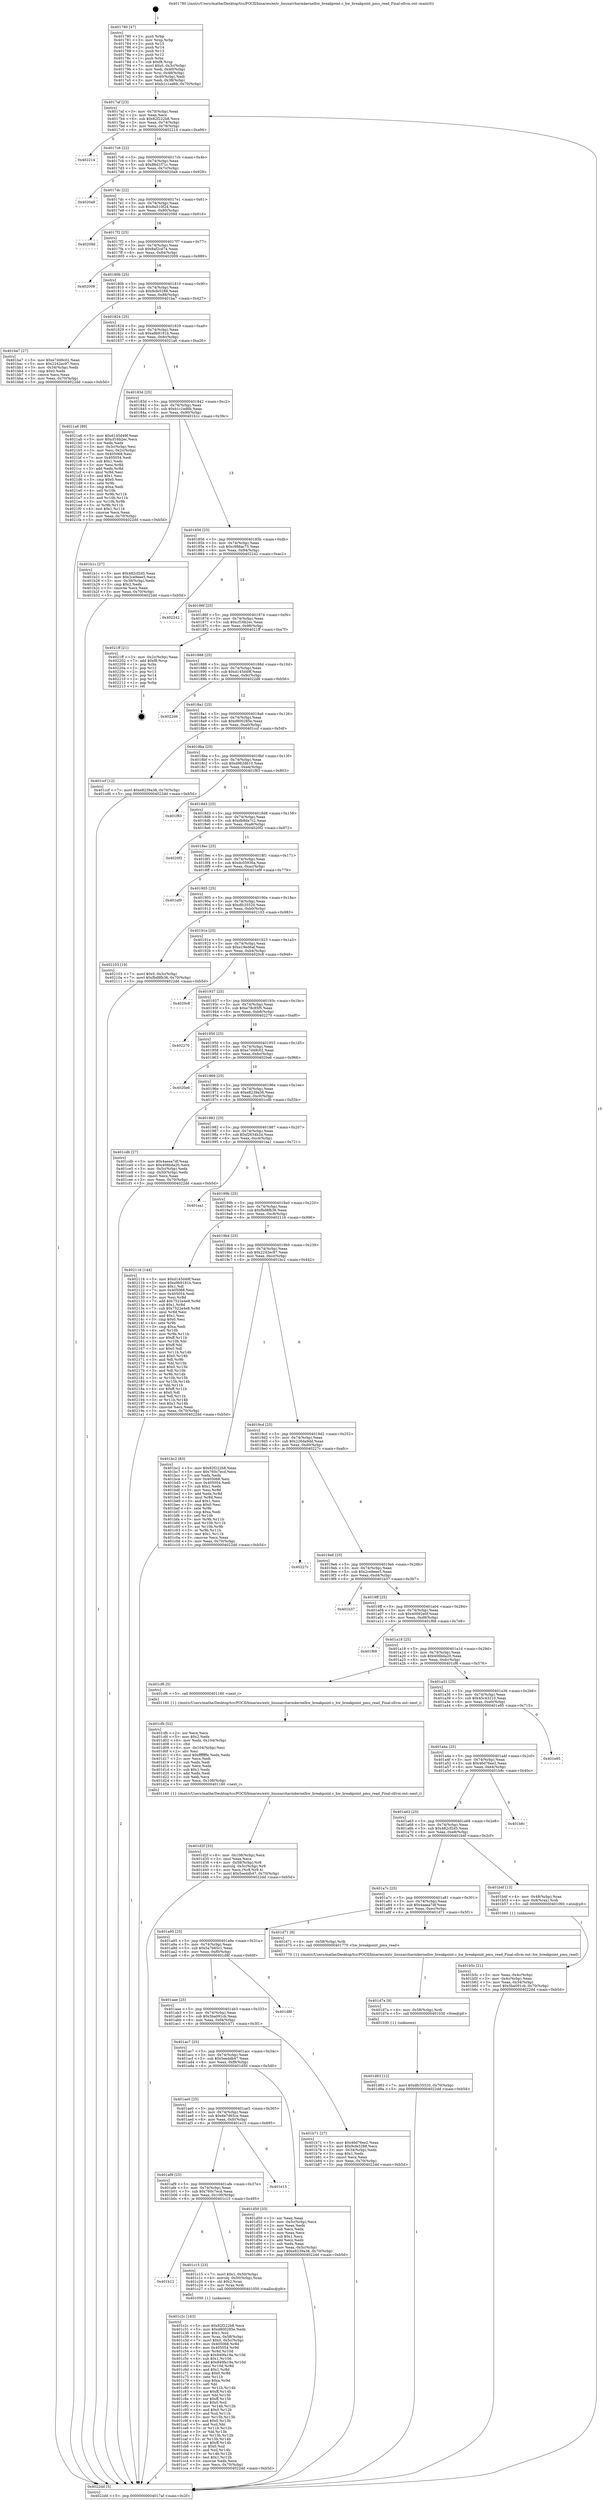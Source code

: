 digraph "0x401780" {
  label = "0x401780 (/mnt/c/Users/mathe/Desktop/tcc/POCII/binaries/extr_linuxarcharmkernelhw_breakpoint.c_hw_breakpoint_pmu_read_Final-ollvm.out::main(0))"
  labelloc = "t"
  node[shape=record]

  Entry [label="",width=0.3,height=0.3,shape=circle,fillcolor=black,style=filled]
  "0x4017af" [label="{
     0x4017af [23]\l
     | [instrs]\l
     &nbsp;&nbsp;0x4017af \<+3\>: mov -0x70(%rbp),%eax\l
     &nbsp;&nbsp;0x4017b2 \<+2\>: mov %eax,%ecx\l
     &nbsp;&nbsp;0x4017b4 \<+6\>: sub $0x82f222b8,%ecx\l
     &nbsp;&nbsp;0x4017ba \<+3\>: mov %eax,-0x74(%rbp)\l
     &nbsp;&nbsp;0x4017bd \<+3\>: mov %ecx,-0x78(%rbp)\l
     &nbsp;&nbsp;0x4017c0 \<+6\>: je 0000000000402214 \<main+0xa94\>\l
  }"]
  "0x402214" [label="{
     0x402214\l
  }", style=dashed]
  "0x4017c6" [label="{
     0x4017c6 [22]\l
     | [instrs]\l
     &nbsp;&nbsp;0x4017c6 \<+5\>: jmp 00000000004017cb \<main+0x4b\>\l
     &nbsp;&nbsp;0x4017cb \<+3\>: mov -0x74(%rbp),%eax\l
     &nbsp;&nbsp;0x4017ce \<+5\>: sub $0x86d1f71c,%eax\l
     &nbsp;&nbsp;0x4017d3 \<+3\>: mov %eax,-0x7c(%rbp)\l
     &nbsp;&nbsp;0x4017d6 \<+6\>: je 00000000004020a9 \<main+0x929\>\l
  }"]
  Exit [label="",width=0.3,height=0.3,shape=circle,fillcolor=black,style=filled,peripheries=2]
  "0x4020a9" [label="{
     0x4020a9\l
  }", style=dashed]
  "0x4017dc" [label="{
     0x4017dc [22]\l
     | [instrs]\l
     &nbsp;&nbsp;0x4017dc \<+5\>: jmp 00000000004017e1 \<main+0x61\>\l
     &nbsp;&nbsp;0x4017e1 \<+3\>: mov -0x74(%rbp),%eax\l
     &nbsp;&nbsp;0x4017e4 \<+5\>: sub $0x8a510f24,%eax\l
     &nbsp;&nbsp;0x4017e9 \<+3\>: mov %eax,-0x80(%rbp)\l
     &nbsp;&nbsp;0x4017ec \<+6\>: je 000000000040209d \<main+0x91d\>\l
  }"]
  "0x401d83" [label="{
     0x401d83 [12]\l
     | [instrs]\l
     &nbsp;&nbsp;0x401d83 \<+7\>: movl $0xdfc35520,-0x70(%rbp)\l
     &nbsp;&nbsp;0x401d8a \<+5\>: jmp 00000000004022dd \<main+0xb5d\>\l
  }"]
  "0x40209d" [label="{
     0x40209d\l
  }", style=dashed]
  "0x4017f2" [label="{
     0x4017f2 [25]\l
     | [instrs]\l
     &nbsp;&nbsp;0x4017f2 \<+5\>: jmp 00000000004017f7 \<main+0x77\>\l
     &nbsp;&nbsp;0x4017f7 \<+3\>: mov -0x74(%rbp),%eax\l
     &nbsp;&nbsp;0x4017fa \<+5\>: sub $0x8af2cd74,%eax\l
     &nbsp;&nbsp;0x4017ff \<+6\>: mov %eax,-0x84(%rbp)\l
     &nbsp;&nbsp;0x401805 \<+6\>: je 0000000000402009 \<main+0x889\>\l
  }"]
  "0x401d7a" [label="{
     0x401d7a [9]\l
     | [instrs]\l
     &nbsp;&nbsp;0x401d7a \<+4\>: mov -0x58(%rbp),%rdi\l
     &nbsp;&nbsp;0x401d7e \<+5\>: call 0000000000401030 \<free@plt\>\l
     | [calls]\l
     &nbsp;&nbsp;0x401030 \{1\} (unknown)\l
  }"]
  "0x402009" [label="{
     0x402009\l
  }", style=dashed]
  "0x40180b" [label="{
     0x40180b [25]\l
     | [instrs]\l
     &nbsp;&nbsp;0x40180b \<+5\>: jmp 0000000000401810 \<main+0x90\>\l
     &nbsp;&nbsp;0x401810 \<+3\>: mov -0x74(%rbp),%eax\l
     &nbsp;&nbsp;0x401813 \<+5\>: sub $0x9cfe5288,%eax\l
     &nbsp;&nbsp;0x401818 \<+6\>: mov %eax,-0x88(%rbp)\l
     &nbsp;&nbsp;0x40181e \<+6\>: je 0000000000401ba7 \<main+0x427\>\l
  }"]
  "0x401d2f" [label="{
     0x401d2f [33]\l
     | [instrs]\l
     &nbsp;&nbsp;0x401d2f \<+6\>: mov -0x108(%rbp),%ecx\l
     &nbsp;&nbsp;0x401d35 \<+3\>: imul %eax,%ecx\l
     &nbsp;&nbsp;0x401d38 \<+4\>: mov -0x58(%rbp),%r8\l
     &nbsp;&nbsp;0x401d3c \<+4\>: movslq -0x5c(%rbp),%r9\l
     &nbsp;&nbsp;0x401d40 \<+4\>: mov %ecx,(%r8,%r9,4)\l
     &nbsp;&nbsp;0x401d44 \<+7\>: movl $0x5eeddb47,-0x70(%rbp)\l
     &nbsp;&nbsp;0x401d4b \<+5\>: jmp 00000000004022dd \<main+0xb5d\>\l
  }"]
  "0x401ba7" [label="{
     0x401ba7 [27]\l
     | [instrs]\l
     &nbsp;&nbsp;0x401ba7 \<+5\>: mov $0xe7d49c02,%eax\l
     &nbsp;&nbsp;0x401bac \<+5\>: mov $0x2242ec97,%ecx\l
     &nbsp;&nbsp;0x401bb1 \<+3\>: mov -0x34(%rbp),%edx\l
     &nbsp;&nbsp;0x401bb4 \<+3\>: cmp $0x0,%edx\l
     &nbsp;&nbsp;0x401bb7 \<+3\>: cmove %ecx,%eax\l
     &nbsp;&nbsp;0x401bba \<+3\>: mov %eax,-0x70(%rbp)\l
     &nbsp;&nbsp;0x401bbd \<+5\>: jmp 00000000004022dd \<main+0xb5d\>\l
  }"]
  "0x401824" [label="{
     0x401824 [25]\l
     | [instrs]\l
     &nbsp;&nbsp;0x401824 \<+5\>: jmp 0000000000401829 \<main+0xa9\>\l
     &nbsp;&nbsp;0x401829 \<+3\>: mov -0x74(%rbp),%eax\l
     &nbsp;&nbsp;0x40182c \<+5\>: sub $0xa9b9181b,%eax\l
     &nbsp;&nbsp;0x401831 \<+6\>: mov %eax,-0x8c(%rbp)\l
     &nbsp;&nbsp;0x401837 \<+6\>: je 00000000004021a6 \<main+0xa26\>\l
  }"]
  "0x401cfb" [label="{
     0x401cfb [52]\l
     | [instrs]\l
     &nbsp;&nbsp;0x401cfb \<+2\>: xor %ecx,%ecx\l
     &nbsp;&nbsp;0x401cfd \<+5\>: mov $0x2,%edx\l
     &nbsp;&nbsp;0x401d02 \<+6\>: mov %edx,-0x104(%rbp)\l
     &nbsp;&nbsp;0x401d08 \<+1\>: cltd\l
     &nbsp;&nbsp;0x401d09 \<+6\>: mov -0x104(%rbp),%esi\l
     &nbsp;&nbsp;0x401d0f \<+2\>: idiv %esi\l
     &nbsp;&nbsp;0x401d11 \<+6\>: imul $0xfffffffe,%edx,%edx\l
     &nbsp;&nbsp;0x401d17 \<+2\>: mov %ecx,%edi\l
     &nbsp;&nbsp;0x401d19 \<+2\>: sub %edx,%edi\l
     &nbsp;&nbsp;0x401d1b \<+2\>: mov %ecx,%edx\l
     &nbsp;&nbsp;0x401d1d \<+3\>: sub $0x1,%edx\l
     &nbsp;&nbsp;0x401d20 \<+2\>: add %edx,%edi\l
     &nbsp;&nbsp;0x401d22 \<+2\>: sub %edi,%ecx\l
     &nbsp;&nbsp;0x401d24 \<+6\>: mov %ecx,-0x108(%rbp)\l
     &nbsp;&nbsp;0x401d2a \<+5\>: call 0000000000401160 \<next_i\>\l
     | [calls]\l
     &nbsp;&nbsp;0x401160 \{1\} (/mnt/c/Users/mathe/Desktop/tcc/POCII/binaries/extr_linuxarcharmkernelhw_breakpoint.c_hw_breakpoint_pmu_read_Final-ollvm.out::next_i)\l
  }"]
  "0x4021a6" [label="{
     0x4021a6 [89]\l
     | [instrs]\l
     &nbsp;&nbsp;0x4021a6 \<+5\>: mov $0xd145d49f,%eax\l
     &nbsp;&nbsp;0x4021ab \<+5\>: mov $0xcf16b2ec,%ecx\l
     &nbsp;&nbsp;0x4021b0 \<+2\>: xor %edx,%edx\l
     &nbsp;&nbsp;0x4021b2 \<+3\>: mov -0x3c(%rbp),%esi\l
     &nbsp;&nbsp;0x4021b5 \<+3\>: mov %esi,-0x2c(%rbp)\l
     &nbsp;&nbsp;0x4021b8 \<+7\>: mov 0x405068,%esi\l
     &nbsp;&nbsp;0x4021bf \<+7\>: mov 0x405054,%edi\l
     &nbsp;&nbsp;0x4021c6 \<+3\>: sub $0x1,%edx\l
     &nbsp;&nbsp;0x4021c9 \<+3\>: mov %esi,%r8d\l
     &nbsp;&nbsp;0x4021cc \<+3\>: add %edx,%r8d\l
     &nbsp;&nbsp;0x4021cf \<+4\>: imul %r8d,%esi\l
     &nbsp;&nbsp;0x4021d3 \<+3\>: and $0x1,%esi\l
     &nbsp;&nbsp;0x4021d6 \<+3\>: cmp $0x0,%esi\l
     &nbsp;&nbsp;0x4021d9 \<+4\>: sete %r9b\l
     &nbsp;&nbsp;0x4021dd \<+3\>: cmp $0xa,%edi\l
     &nbsp;&nbsp;0x4021e0 \<+4\>: setl %r10b\l
     &nbsp;&nbsp;0x4021e4 \<+3\>: mov %r9b,%r11b\l
     &nbsp;&nbsp;0x4021e7 \<+3\>: and %r10b,%r11b\l
     &nbsp;&nbsp;0x4021ea \<+3\>: xor %r10b,%r9b\l
     &nbsp;&nbsp;0x4021ed \<+3\>: or %r9b,%r11b\l
     &nbsp;&nbsp;0x4021f0 \<+4\>: test $0x1,%r11b\l
     &nbsp;&nbsp;0x4021f4 \<+3\>: cmovne %ecx,%eax\l
     &nbsp;&nbsp;0x4021f7 \<+3\>: mov %eax,-0x70(%rbp)\l
     &nbsp;&nbsp;0x4021fa \<+5\>: jmp 00000000004022dd \<main+0xb5d\>\l
  }"]
  "0x40183d" [label="{
     0x40183d [25]\l
     | [instrs]\l
     &nbsp;&nbsp;0x40183d \<+5\>: jmp 0000000000401842 \<main+0xc2\>\l
     &nbsp;&nbsp;0x401842 \<+3\>: mov -0x74(%rbp),%eax\l
     &nbsp;&nbsp;0x401845 \<+5\>: sub $0xb1c1ed6b,%eax\l
     &nbsp;&nbsp;0x40184a \<+6\>: mov %eax,-0x90(%rbp)\l
     &nbsp;&nbsp;0x401850 \<+6\>: je 0000000000401b1c \<main+0x39c\>\l
  }"]
  "0x401c2c" [label="{
     0x401c2c [163]\l
     | [instrs]\l
     &nbsp;&nbsp;0x401c2c \<+5\>: mov $0x82f222b8,%ecx\l
     &nbsp;&nbsp;0x401c31 \<+5\>: mov $0xd800285e,%edx\l
     &nbsp;&nbsp;0x401c36 \<+3\>: mov $0x1,%sil\l
     &nbsp;&nbsp;0x401c39 \<+4\>: mov %rax,-0x58(%rbp)\l
     &nbsp;&nbsp;0x401c3d \<+7\>: movl $0x0,-0x5c(%rbp)\l
     &nbsp;&nbsp;0x401c44 \<+8\>: mov 0x405068,%r8d\l
     &nbsp;&nbsp;0x401c4c \<+8\>: mov 0x405054,%r9d\l
     &nbsp;&nbsp;0x401c54 \<+3\>: mov %r8d,%r10d\l
     &nbsp;&nbsp;0x401c57 \<+7\>: sub $0x840fa19a,%r10d\l
     &nbsp;&nbsp;0x401c5e \<+4\>: sub $0x1,%r10d\l
     &nbsp;&nbsp;0x401c62 \<+7\>: add $0x840fa19a,%r10d\l
     &nbsp;&nbsp;0x401c69 \<+4\>: imul %r10d,%r8d\l
     &nbsp;&nbsp;0x401c6d \<+4\>: and $0x1,%r8d\l
     &nbsp;&nbsp;0x401c71 \<+4\>: cmp $0x0,%r8d\l
     &nbsp;&nbsp;0x401c75 \<+4\>: sete %r11b\l
     &nbsp;&nbsp;0x401c79 \<+4\>: cmp $0xa,%r9d\l
     &nbsp;&nbsp;0x401c7d \<+3\>: setl %bl\l
     &nbsp;&nbsp;0x401c80 \<+3\>: mov %r11b,%r14b\l
     &nbsp;&nbsp;0x401c83 \<+4\>: xor $0xff,%r14b\l
     &nbsp;&nbsp;0x401c87 \<+3\>: mov %bl,%r15b\l
     &nbsp;&nbsp;0x401c8a \<+4\>: xor $0xff,%r15b\l
     &nbsp;&nbsp;0x401c8e \<+4\>: xor $0x0,%sil\l
     &nbsp;&nbsp;0x401c92 \<+3\>: mov %r14b,%r12b\l
     &nbsp;&nbsp;0x401c95 \<+4\>: and $0x0,%r12b\l
     &nbsp;&nbsp;0x401c99 \<+3\>: and %sil,%r11b\l
     &nbsp;&nbsp;0x401c9c \<+3\>: mov %r15b,%r13b\l
     &nbsp;&nbsp;0x401c9f \<+4\>: and $0x0,%r13b\l
     &nbsp;&nbsp;0x401ca3 \<+3\>: and %sil,%bl\l
     &nbsp;&nbsp;0x401ca6 \<+3\>: or %r11b,%r12b\l
     &nbsp;&nbsp;0x401ca9 \<+3\>: or %bl,%r13b\l
     &nbsp;&nbsp;0x401cac \<+3\>: xor %r13b,%r12b\l
     &nbsp;&nbsp;0x401caf \<+3\>: or %r15b,%r14b\l
     &nbsp;&nbsp;0x401cb2 \<+4\>: xor $0xff,%r14b\l
     &nbsp;&nbsp;0x401cb6 \<+4\>: or $0x0,%sil\l
     &nbsp;&nbsp;0x401cba \<+3\>: and %sil,%r14b\l
     &nbsp;&nbsp;0x401cbd \<+3\>: or %r14b,%r12b\l
     &nbsp;&nbsp;0x401cc0 \<+4\>: test $0x1,%r12b\l
     &nbsp;&nbsp;0x401cc4 \<+3\>: cmovne %edx,%ecx\l
     &nbsp;&nbsp;0x401cc7 \<+3\>: mov %ecx,-0x70(%rbp)\l
     &nbsp;&nbsp;0x401cca \<+5\>: jmp 00000000004022dd \<main+0xb5d\>\l
  }"]
  "0x401b1c" [label="{
     0x401b1c [27]\l
     | [instrs]\l
     &nbsp;&nbsp;0x401b1c \<+5\>: mov $0x482cf2d5,%eax\l
     &nbsp;&nbsp;0x401b21 \<+5\>: mov $0x2ce9eee5,%ecx\l
     &nbsp;&nbsp;0x401b26 \<+3\>: mov -0x38(%rbp),%edx\l
     &nbsp;&nbsp;0x401b29 \<+3\>: cmp $0x2,%edx\l
     &nbsp;&nbsp;0x401b2c \<+3\>: cmovne %ecx,%eax\l
     &nbsp;&nbsp;0x401b2f \<+3\>: mov %eax,-0x70(%rbp)\l
     &nbsp;&nbsp;0x401b32 \<+5\>: jmp 00000000004022dd \<main+0xb5d\>\l
  }"]
  "0x401856" [label="{
     0x401856 [25]\l
     | [instrs]\l
     &nbsp;&nbsp;0x401856 \<+5\>: jmp 000000000040185b \<main+0xdb\>\l
     &nbsp;&nbsp;0x40185b \<+3\>: mov -0x74(%rbp),%eax\l
     &nbsp;&nbsp;0x40185e \<+5\>: sub $0xc988ac75,%eax\l
     &nbsp;&nbsp;0x401863 \<+6\>: mov %eax,-0x94(%rbp)\l
     &nbsp;&nbsp;0x401869 \<+6\>: je 0000000000402242 \<main+0xac2\>\l
  }"]
  "0x4022dd" [label="{
     0x4022dd [5]\l
     | [instrs]\l
     &nbsp;&nbsp;0x4022dd \<+5\>: jmp 00000000004017af \<main+0x2f\>\l
  }"]
  "0x401780" [label="{
     0x401780 [47]\l
     | [instrs]\l
     &nbsp;&nbsp;0x401780 \<+1\>: push %rbp\l
     &nbsp;&nbsp;0x401781 \<+3\>: mov %rsp,%rbp\l
     &nbsp;&nbsp;0x401784 \<+2\>: push %r15\l
     &nbsp;&nbsp;0x401786 \<+2\>: push %r14\l
     &nbsp;&nbsp;0x401788 \<+2\>: push %r13\l
     &nbsp;&nbsp;0x40178a \<+2\>: push %r12\l
     &nbsp;&nbsp;0x40178c \<+1\>: push %rbx\l
     &nbsp;&nbsp;0x40178d \<+7\>: sub $0xf8,%rsp\l
     &nbsp;&nbsp;0x401794 \<+7\>: movl $0x0,-0x3c(%rbp)\l
     &nbsp;&nbsp;0x40179b \<+3\>: mov %edi,-0x40(%rbp)\l
     &nbsp;&nbsp;0x40179e \<+4\>: mov %rsi,-0x48(%rbp)\l
     &nbsp;&nbsp;0x4017a2 \<+3\>: mov -0x40(%rbp),%edi\l
     &nbsp;&nbsp;0x4017a5 \<+3\>: mov %edi,-0x38(%rbp)\l
     &nbsp;&nbsp;0x4017a8 \<+7\>: movl $0xb1c1ed6b,-0x70(%rbp)\l
  }"]
  "0x401b12" [label="{
     0x401b12\l
  }", style=dashed]
  "0x402242" [label="{
     0x402242\l
  }", style=dashed]
  "0x40186f" [label="{
     0x40186f [25]\l
     | [instrs]\l
     &nbsp;&nbsp;0x40186f \<+5\>: jmp 0000000000401874 \<main+0xf4\>\l
     &nbsp;&nbsp;0x401874 \<+3\>: mov -0x74(%rbp),%eax\l
     &nbsp;&nbsp;0x401877 \<+5\>: sub $0xcf16b2ec,%eax\l
     &nbsp;&nbsp;0x40187c \<+6\>: mov %eax,-0x98(%rbp)\l
     &nbsp;&nbsp;0x401882 \<+6\>: je 00000000004021ff \<main+0xa7f\>\l
  }"]
  "0x401c15" [label="{
     0x401c15 [23]\l
     | [instrs]\l
     &nbsp;&nbsp;0x401c15 \<+7\>: movl $0x1,-0x50(%rbp)\l
     &nbsp;&nbsp;0x401c1c \<+4\>: movslq -0x50(%rbp),%rax\l
     &nbsp;&nbsp;0x401c20 \<+4\>: shl $0x2,%rax\l
     &nbsp;&nbsp;0x401c24 \<+3\>: mov %rax,%rdi\l
     &nbsp;&nbsp;0x401c27 \<+5\>: call 0000000000401050 \<malloc@plt\>\l
     | [calls]\l
     &nbsp;&nbsp;0x401050 \{1\} (unknown)\l
  }"]
  "0x4021ff" [label="{
     0x4021ff [21]\l
     | [instrs]\l
     &nbsp;&nbsp;0x4021ff \<+3\>: mov -0x2c(%rbp),%eax\l
     &nbsp;&nbsp;0x402202 \<+7\>: add $0xf8,%rsp\l
     &nbsp;&nbsp;0x402209 \<+1\>: pop %rbx\l
     &nbsp;&nbsp;0x40220a \<+2\>: pop %r12\l
     &nbsp;&nbsp;0x40220c \<+2\>: pop %r13\l
     &nbsp;&nbsp;0x40220e \<+2\>: pop %r14\l
     &nbsp;&nbsp;0x402210 \<+2\>: pop %r15\l
     &nbsp;&nbsp;0x402212 \<+1\>: pop %rbp\l
     &nbsp;&nbsp;0x402213 \<+1\>: ret\l
  }"]
  "0x401888" [label="{
     0x401888 [25]\l
     | [instrs]\l
     &nbsp;&nbsp;0x401888 \<+5\>: jmp 000000000040188d \<main+0x10d\>\l
     &nbsp;&nbsp;0x40188d \<+3\>: mov -0x74(%rbp),%eax\l
     &nbsp;&nbsp;0x401890 \<+5\>: sub $0xd145d49f,%eax\l
     &nbsp;&nbsp;0x401895 \<+6\>: mov %eax,-0x9c(%rbp)\l
     &nbsp;&nbsp;0x40189b \<+6\>: je 00000000004022d6 \<main+0xb56\>\l
  }"]
  "0x401af9" [label="{
     0x401af9 [25]\l
     | [instrs]\l
     &nbsp;&nbsp;0x401af9 \<+5\>: jmp 0000000000401afe \<main+0x37e\>\l
     &nbsp;&nbsp;0x401afe \<+3\>: mov -0x74(%rbp),%eax\l
     &nbsp;&nbsp;0x401b01 \<+5\>: sub $0x760c7ecd,%eax\l
     &nbsp;&nbsp;0x401b06 \<+6\>: mov %eax,-0x100(%rbp)\l
     &nbsp;&nbsp;0x401b0c \<+6\>: je 0000000000401c15 \<main+0x495\>\l
  }"]
  "0x4022d6" [label="{
     0x4022d6\l
  }", style=dashed]
  "0x4018a1" [label="{
     0x4018a1 [25]\l
     | [instrs]\l
     &nbsp;&nbsp;0x4018a1 \<+5\>: jmp 00000000004018a6 \<main+0x126\>\l
     &nbsp;&nbsp;0x4018a6 \<+3\>: mov -0x74(%rbp),%eax\l
     &nbsp;&nbsp;0x4018a9 \<+5\>: sub $0xd800285e,%eax\l
     &nbsp;&nbsp;0x4018ae \<+6\>: mov %eax,-0xa0(%rbp)\l
     &nbsp;&nbsp;0x4018b4 \<+6\>: je 0000000000401ccf \<main+0x54f\>\l
  }"]
  "0x401e15" [label="{
     0x401e15\l
  }", style=dashed]
  "0x401ccf" [label="{
     0x401ccf [12]\l
     | [instrs]\l
     &nbsp;&nbsp;0x401ccf \<+7\>: movl $0xe8239a38,-0x70(%rbp)\l
     &nbsp;&nbsp;0x401cd6 \<+5\>: jmp 00000000004022dd \<main+0xb5d\>\l
  }"]
  "0x4018ba" [label="{
     0x4018ba [25]\l
     | [instrs]\l
     &nbsp;&nbsp;0x4018ba \<+5\>: jmp 00000000004018bf \<main+0x13f\>\l
     &nbsp;&nbsp;0x4018bf \<+3\>: mov -0x74(%rbp),%eax\l
     &nbsp;&nbsp;0x4018c2 \<+5\>: sub $0xd962d610,%eax\l
     &nbsp;&nbsp;0x4018c7 \<+6\>: mov %eax,-0xa4(%rbp)\l
     &nbsp;&nbsp;0x4018cd \<+6\>: je 0000000000401f83 \<main+0x803\>\l
  }"]
  "0x401ae0" [label="{
     0x401ae0 [25]\l
     | [instrs]\l
     &nbsp;&nbsp;0x401ae0 \<+5\>: jmp 0000000000401ae5 \<main+0x365\>\l
     &nbsp;&nbsp;0x401ae5 \<+3\>: mov -0x74(%rbp),%eax\l
     &nbsp;&nbsp;0x401ae8 \<+5\>: sub $0x6e7d65ce,%eax\l
     &nbsp;&nbsp;0x401aed \<+6\>: mov %eax,-0xfc(%rbp)\l
     &nbsp;&nbsp;0x401af3 \<+6\>: je 0000000000401e15 \<main+0x695\>\l
  }"]
  "0x401f83" [label="{
     0x401f83\l
  }", style=dashed]
  "0x4018d3" [label="{
     0x4018d3 [25]\l
     | [instrs]\l
     &nbsp;&nbsp;0x4018d3 \<+5\>: jmp 00000000004018d8 \<main+0x158\>\l
     &nbsp;&nbsp;0x4018d8 \<+3\>: mov -0x74(%rbp),%eax\l
     &nbsp;&nbsp;0x4018db \<+5\>: sub $0xdb9da7c2,%eax\l
     &nbsp;&nbsp;0x4018e0 \<+6\>: mov %eax,-0xa8(%rbp)\l
     &nbsp;&nbsp;0x4018e6 \<+6\>: je 00000000004020f2 \<main+0x972\>\l
  }"]
  "0x401d50" [label="{
     0x401d50 [33]\l
     | [instrs]\l
     &nbsp;&nbsp;0x401d50 \<+2\>: xor %eax,%eax\l
     &nbsp;&nbsp;0x401d52 \<+3\>: mov -0x5c(%rbp),%ecx\l
     &nbsp;&nbsp;0x401d55 \<+2\>: mov %eax,%edx\l
     &nbsp;&nbsp;0x401d57 \<+2\>: sub %ecx,%edx\l
     &nbsp;&nbsp;0x401d59 \<+2\>: mov %eax,%ecx\l
     &nbsp;&nbsp;0x401d5b \<+3\>: sub $0x1,%ecx\l
     &nbsp;&nbsp;0x401d5e \<+2\>: add %ecx,%edx\l
     &nbsp;&nbsp;0x401d60 \<+2\>: sub %edx,%eax\l
     &nbsp;&nbsp;0x401d62 \<+3\>: mov %eax,-0x5c(%rbp)\l
     &nbsp;&nbsp;0x401d65 \<+7\>: movl $0xe8239a38,-0x70(%rbp)\l
     &nbsp;&nbsp;0x401d6c \<+5\>: jmp 00000000004022dd \<main+0xb5d\>\l
  }"]
  "0x4020f2" [label="{
     0x4020f2\l
  }", style=dashed]
  "0x4018ec" [label="{
     0x4018ec [25]\l
     | [instrs]\l
     &nbsp;&nbsp;0x4018ec \<+5\>: jmp 00000000004018f1 \<main+0x171\>\l
     &nbsp;&nbsp;0x4018f1 \<+3\>: mov -0x74(%rbp),%eax\l
     &nbsp;&nbsp;0x4018f4 \<+5\>: sub $0xdc05936a,%eax\l
     &nbsp;&nbsp;0x4018f9 \<+6\>: mov %eax,-0xac(%rbp)\l
     &nbsp;&nbsp;0x4018ff \<+6\>: je 0000000000401ef9 \<main+0x779\>\l
  }"]
  "0x401ac7" [label="{
     0x401ac7 [25]\l
     | [instrs]\l
     &nbsp;&nbsp;0x401ac7 \<+5\>: jmp 0000000000401acc \<main+0x34c\>\l
     &nbsp;&nbsp;0x401acc \<+3\>: mov -0x74(%rbp),%eax\l
     &nbsp;&nbsp;0x401acf \<+5\>: sub $0x5eeddb47,%eax\l
     &nbsp;&nbsp;0x401ad4 \<+6\>: mov %eax,-0xf8(%rbp)\l
     &nbsp;&nbsp;0x401ada \<+6\>: je 0000000000401d50 \<main+0x5d0\>\l
  }"]
  "0x401ef9" [label="{
     0x401ef9\l
  }", style=dashed]
  "0x401905" [label="{
     0x401905 [25]\l
     | [instrs]\l
     &nbsp;&nbsp;0x401905 \<+5\>: jmp 000000000040190a \<main+0x18a\>\l
     &nbsp;&nbsp;0x40190a \<+3\>: mov -0x74(%rbp),%eax\l
     &nbsp;&nbsp;0x40190d \<+5\>: sub $0xdfc35520,%eax\l
     &nbsp;&nbsp;0x401912 \<+6\>: mov %eax,-0xb0(%rbp)\l
     &nbsp;&nbsp;0x401918 \<+6\>: je 0000000000402103 \<main+0x983\>\l
  }"]
  "0x401b71" [label="{
     0x401b71 [27]\l
     | [instrs]\l
     &nbsp;&nbsp;0x401b71 \<+5\>: mov $0x46d76ee2,%eax\l
     &nbsp;&nbsp;0x401b76 \<+5\>: mov $0x9cfe5288,%ecx\l
     &nbsp;&nbsp;0x401b7b \<+3\>: mov -0x34(%rbp),%edx\l
     &nbsp;&nbsp;0x401b7e \<+3\>: cmp $0x1,%edx\l
     &nbsp;&nbsp;0x401b81 \<+3\>: cmovl %ecx,%eax\l
     &nbsp;&nbsp;0x401b84 \<+3\>: mov %eax,-0x70(%rbp)\l
     &nbsp;&nbsp;0x401b87 \<+5\>: jmp 00000000004022dd \<main+0xb5d\>\l
  }"]
  "0x402103" [label="{
     0x402103 [19]\l
     | [instrs]\l
     &nbsp;&nbsp;0x402103 \<+7\>: movl $0x0,-0x3c(%rbp)\l
     &nbsp;&nbsp;0x40210a \<+7\>: movl $0xfbd8fb36,-0x70(%rbp)\l
     &nbsp;&nbsp;0x402111 \<+5\>: jmp 00000000004022dd \<main+0xb5d\>\l
  }"]
  "0x40191e" [label="{
     0x40191e [25]\l
     | [instrs]\l
     &nbsp;&nbsp;0x40191e \<+5\>: jmp 0000000000401923 \<main+0x1a3\>\l
     &nbsp;&nbsp;0x401923 \<+3\>: mov -0x74(%rbp),%eax\l
     &nbsp;&nbsp;0x401926 \<+5\>: sub $0xe19ed6af,%eax\l
     &nbsp;&nbsp;0x40192b \<+6\>: mov %eax,-0xb4(%rbp)\l
     &nbsp;&nbsp;0x401931 \<+6\>: je 00000000004020c8 \<main+0x948\>\l
  }"]
  "0x401aae" [label="{
     0x401aae [25]\l
     | [instrs]\l
     &nbsp;&nbsp;0x401aae \<+5\>: jmp 0000000000401ab3 \<main+0x333\>\l
     &nbsp;&nbsp;0x401ab3 \<+3\>: mov -0x74(%rbp),%eax\l
     &nbsp;&nbsp;0x401ab6 \<+5\>: sub $0x5ba091cb,%eax\l
     &nbsp;&nbsp;0x401abb \<+6\>: mov %eax,-0xf4(%rbp)\l
     &nbsp;&nbsp;0x401ac1 \<+6\>: je 0000000000401b71 \<main+0x3f1\>\l
  }"]
  "0x4020c8" [label="{
     0x4020c8\l
  }", style=dashed]
  "0x401937" [label="{
     0x401937 [25]\l
     | [instrs]\l
     &nbsp;&nbsp;0x401937 \<+5\>: jmp 000000000040193c \<main+0x1bc\>\l
     &nbsp;&nbsp;0x40193c \<+3\>: mov -0x74(%rbp),%eax\l
     &nbsp;&nbsp;0x40193f \<+5\>: sub $0xe78c85f5,%eax\l
     &nbsp;&nbsp;0x401944 \<+6\>: mov %eax,-0xb8(%rbp)\l
     &nbsp;&nbsp;0x40194a \<+6\>: je 0000000000402270 \<main+0xaf0\>\l
  }"]
  "0x401d8f" [label="{
     0x401d8f\l
  }", style=dashed]
  "0x402270" [label="{
     0x402270\l
  }", style=dashed]
  "0x401950" [label="{
     0x401950 [25]\l
     | [instrs]\l
     &nbsp;&nbsp;0x401950 \<+5\>: jmp 0000000000401955 \<main+0x1d5\>\l
     &nbsp;&nbsp;0x401955 \<+3\>: mov -0x74(%rbp),%eax\l
     &nbsp;&nbsp;0x401958 \<+5\>: sub $0xe7d49c02,%eax\l
     &nbsp;&nbsp;0x40195d \<+6\>: mov %eax,-0xbc(%rbp)\l
     &nbsp;&nbsp;0x401963 \<+6\>: je 00000000004020e6 \<main+0x966\>\l
  }"]
  "0x401a95" [label="{
     0x401a95 [25]\l
     | [instrs]\l
     &nbsp;&nbsp;0x401a95 \<+5\>: jmp 0000000000401a9a \<main+0x31a\>\l
     &nbsp;&nbsp;0x401a9a \<+3\>: mov -0x74(%rbp),%eax\l
     &nbsp;&nbsp;0x401a9d \<+5\>: sub $0x5a7b65c1,%eax\l
     &nbsp;&nbsp;0x401aa2 \<+6\>: mov %eax,-0xf0(%rbp)\l
     &nbsp;&nbsp;0x401aa8 \<+6\>: je 0000000000401d8f \<main+0x60f\>\l
  }"]
  "0x4020e6" [label="{
     0x4020e6\l
  }", style=dashed]
  "0x401969" [label="{
     0x401969 [25]\l
     | [instrs]\l
     &nbsp;&nbsp;0x401969 \<+5\>: jmp 000000000040196e \<main+0x1ee\>\l
     &nbsp;&nbsp;0x40196e \<+3\>: mov -0x74(%rbp),%eax\l
     &nbsp;&nbsp;0x401971 \<+5\>: sub $0xe8239a38,%eax\l
     &nbsp;&nbsp;0x401976 \<+6\>: mov %eax,-0xc0(%rbp)\l
     &nbsp;&nbsp;0x40197c \<+6\>: je 0000000000401cdb \<main+0x55b\>\l
  }"]
  "0x401d71" [label="{
     0x401d71 [9]\l
     | [instrs]\l
     &nbsp;&nbsp;0x401d71 \<+4\>: mov -0x58(%rbp),%rdi\l
     &nbsp;&nbsp;0x401d75 \<+5\>: call 0000000000401770 \<hw_breakpoint_pmu_read\>\l
     | [calls]\l
     &nbsp;&nbsp;0x401770 \{1\} (/mnt/c/Users/mathe/Desktop/tcc/POCII/binaries/extr_linuxarcharmkernelhw_breakpoint.c_hw_breakpoint_pmu_read_Final-ollvm.out::hw_breakpoint_pmu_read)\l
  }"]
  "0x401cdb" [label="{
     0x401cdb [27]\l
     | [instrs]\l
     &nbsp;&nbsp;0x401cdb \<+5\>: mov $0x4aeea7df,%eax\l
     &nbsp;&nbsp;0x401ce0 \<+5\>: mov $0x406bda20,%ecx\l
     &nbsp;&nbsp;0x401ce5 \<+3\>: mov -0x5c(%rbp),%edx\l
     &nbsp;&nbsp;0x401ce8 \<+3\>: cmp -0x50(%rbp),%edx\l
     &nbsp;&nbsp;0x401ceb \<+3\>: cmovl %ecx,%eax\l
     &nbsp;&nbsp;0x401cee \<+3\>: mov %eax,-0x70(%rbp)\l
     &nbsp;&nbsp;0x401cf1 \<+5\>: jmp 00000000004022dd \<main+0xb5d\>\l
  }"]
  "0x401982" [label="{
     0x401982 [25]\l
     | [instrs]\l
     &nbsp;&nbsp;0x401982 \<+5\>: jmp 0000000000401987 \<main+0x207\>\l
     &nbsp;&nbsp;0x401987 \<+3\>: mov -0x74(%rbp),%eax\l
     &nbsp;&nbsp;0x40198a \<+5\>: sub $0xf2634b2d,%eax\l
     &nbsp;&nbsp;0x40198f \<+6\>: mov %eax,-0xc4(%rbp)\l
     &nbsp;&nbsp;0x401995 \<+6\>: je 0000000000401ea1 \<main+0x721\>\l
  }"]
  "0x401b5c" [label="{
     0x401b5c [21]\l
     | [instrs]\l
     &nbsp;&nbsp;0x401b5c \<+3\>: mov %eax,-0x4c(%rbp)\l
     &nbsp;&nbsp;0x401b5f \<+3\>: mov -0x4c(%rbp),%eax\l
     &nbsp;&nbsp;0x401b62 \<+3\>: mov %eax,-0x34(%rbp)\l
     &nbsp;&nbsp;0x401b65 \<+7\>: movl $0x5ba091cb,-0x70(%rbp)\l
     &nbsp;&nbsp;0x401b6c \<+5\>: jmp 00000000004022dd \<main+0xb5d\>\l
  }"]
  "0x401ea1" [label="{
     0x401ea1\l
  }", style=dashed]
  "0x40199b" [label="{
     0x40199b [25]\l
     | [instrs]\l
     &nbsp;&nbsp;0x40199b \<+5\>: jmp 00000000004019a0 \<main+0x220\>\l
     &nbsp;&nbsp;0x4019a0 \<+3\>: mov -0x74(%rbp),%eax\l
     &nbsp;&nbsp;0x4019a3 \<+5\>: sub $0xfbd8fb36,%eax\l
     &nbsp;&nbsp;0x4019a8 \<+6\>: mov %eax,-0xc8(%rbp)\l
     &nbsp;&nbsp;0x4019ae \<+6\>: je 0000000000402116 \<main+0x996\>\l
  }"]
  "0x401a7c" [label="{
     0x401a7c [25]\l
     | [instrs]\l
     &nbsp;&nbsp;0x401a7c \<+5\>: jmp 0000000000401a81 \<main+0x301\>\l
     &nbsp;&nbsp;0x401a81 \<+3\>: mov -0x74(%rbp),%eax\l
     &nbsp;&nbsp;0x401a84 \<+5\>: sub $0x4aeea7df,%eax\l
     &nbsp;&nbsp;0x401a89 \<+6\>: mov %eax,-0xec(%rbp)\l
     &nbsp;&nbsp;0x401a8f \<+6\>: je 0000000000401d71 \<main+0x5f1\>\l
  }"]
  "0x402116" [label="{
     0x402116 [144]\l
     | [instrs]\l
     &nbsp;&nbsp;0x402116 \<+5\>: mov $0xd145d49f,%eax\l
     &nbsp;&nbsp;0x40211b \<+5\>: mov $0xa9b9181b,%ecx\l
     &nbsp;&nbsp;0x402120 \<+2\>: mov $0x1,%dl\l
     &nbsp;&nbsp;0x402122 \<+7\>: mov 0x405068,%esi\l
     &nbsp;&nbsp;0x402129 \<+7\>: mov 0x405054,%edi\l
     &nbsp;&nbsp;0x402130 \<+3\>: mov %esi,%r8d\l
     &nbsp;&nbsp;0x402133 \<+7\>: add $0x7522e4e8,%r8d\l
     &nbsp;&nbsp;0x40213a \<+4\>: sub $0x1,%r8d\l
     &nbsp;&nbsp;0x40213e \<+7\>: sub $0x7522e4e8,%r8d\l
     &nbsp;&nbsp;0x402145 \<+4\>: imul %r8d,%esi\l
     &nbsp;&nbsp;0x402149 \<+3\>: and $0x1,%esi\l
     &nbsp;&nbsp;0x40214c \<+3\>: cmp $0x0,%esi\l
     &nbsp;&nbsp;0x40214f \<+4\>: sete %r9b\l
     &nbsp;&nbsp;0x402153 \<+3\>: cmp $0xa,%edi\l
     &nbsp;&nbsp;0x402156 \<+4\>: setl %r10b\l
     &nbsp;&nbsp;0x40215a \<+3\>: mov %r9b,%r11b\l
     &nbsp;&nbsp;0x40215d \<+4\>: xor $0xff,%r11b\l
     &nbsp;&nbsp;0x402161 \<+3\>: mov %r10b,%bl\l
     &nbsp;&nbsp;0x402164 \<+3\>: xor $0xff,%bl\l
     &nbsp;&nbsp;0x402167 \<+3\>: xor $0x0,%dl\l
     &nbsp;&nbsp;0x40216a \<+3\>: mov %r11b,%r14b\l
     &nbsp;&nbsp;0x40216d \<+4\>: and $0x0,%r14b\l
     &nbsp;&nbsp;0x402171 \<+3\>: and %dl,%r9b\l
     &nbsp;&nbsp;0x402174 \<+3\>: mov %bl,%r15b\l
     &nbsp;&nbsp;0x402177 \<+4\>: and $0x0,%r15b\l
     &nbsp;&nbsp;0x40217b \<+3\>: and %dl,%r10b\l
     &nbsp;&nbsp;0x40217e \<+3\>: or %r9b,%r14b\l
     &nbsp;&nbsp;0x402181 \<+3\>: or %r10b,%r15b\l
     &nbsp;&nbsp;0x402184 \<+3\>: xor %r15b,%r14b\l
     &nbsp;&nbsp;0x402187 \<+3\>: or %bl,%r11b\l
     &nbsp;&nbsp;0x40218a \<+4\>: xor $0xff,%r11b\l
     &nbsp;&nbsp;0x40218e \<+3\>: or $0x0,%dl\l
     &nbsp;&nbsp;0x402191 \<+3\>: and %dl,%r11b\l
     &nbsp;&nbsp;0x402194 \<+3\>: or %r11b,%r14b\l
     &nbsp;&nbsp;0x402197 \<+4\>: test $0x1,%r14b\l
     &nbsp;&nbsp;0x40219b \<+3\>: cmovne %ecx,%eax\l
     &nbsp;&nbsp;0x40219e \<+3\>: mov %eax,-0x70(%rbp)\l
     &nbsp;&nbsp;0x4021a1 \<+5\>: jmp 00000000004022dd \<main+0xb5d\>\l
  }"]
  "0x4019b4" [label="{
     0x4019b4 [25]\l
     | [instrs]\l
     &nbsp;&nbsp;0x4019b4 \<+5\>: jmp 00000000004019b9 \<main+0x239\>\l
     &nbsp;&nbsp;0x4019b9 \<+3\>: mov -0x74(%rbp),%eax\l
     &nbsp;&nbsp;0x4019bc \<+5\>: sub $0x2242ec97,%eax\l
     &nbsp;&nbsp;0x4019c1 \<+6\>: mov %eax,-0xcc(%rbp)\l
     &nbsp;&nbsp;0x4019c7 \<+6\>: je 0000000000401bc2 \<main+0x442\>\l
  }"]
  "0x401b4f" [label="{
     0x401b4f [13]\l
     | [instrs]\l
     &nbsp;&nbsp;0x401b4f \<+4\>: mov -0x48(%rbp),%rax\l
     &nbsp;&nbsp;0x401b53 \<+4\>: mov 0x8(%rax),%rdi\l
     &nbsp;&nbsp;0x401b57 \<+5\>: call 0000000000401060 \<atoi@plt\>\l
     | [calls]\l
     &nbsp;&nbsp;0x401060 \{1\} (unknown)\l
  }"]
  "0x401bc2" [label="{
     0x401bc2 [83]\l
     | [instrs]\l
     &nbsp;&nbsp;0x401bc2 \<+5\>: mov $0x82f222b8,%eax\l
     &nbsp;&nbsp;0x401bc7 \<+5\>: mov $0x760c7ecd,%ecx\l
     &nbsp;&nbsp;0x401bcc \<+2\>: xor %edx,%edx\l
     &nbsp;&nbsp;0x401bce \<+7\>: mov 0x405068,%esi\l
     &nbsp;&nbsp;0x401bd5 \<+7\>: mov 0x405054,%edi\l
     &nbsp;&nbsp;0x401bdc \<+3\>: sub $0x1,%edx\l
     &nbsp;&nbsp;0x401bdf \<+3\>: mov %esi,%r8d\l
     &nbsp;&nbsp;0x401be2 \<+3\>: add %edx,%r8d\l
     &nbsp;&nbsp;0x401be5 \<+4\>: imul %r8d,%esi\l
     &nbsp;&nbsp;0x401be9 \<+3\>: and $0x1,%esi\l
     &nbsp;&nbsp;0x401bec \<+3\>: cmp $0x0,%esi\l
     &nbsp;&nbsp;0x401bef \<+4\>: sete %r9b\l
     &nbsp;&nbsp;0x401bf3 \<+3\>: cmp $0xa,%edi\l
     &nbsp;&nbsp;0x401bf6 \<+4\>: setl %r10b\l
     &nbsp;&nbsp;0x401bfa \<+3\>: mov %r9b,%r11b\l
     &nbsp;&nbsp;0x401bfd \<+3\>: and %r10b,%r11b\l
     &nbsp;&nbsp;0x401c00 \<+3\>: xor %r10b,%r9b\l
     &nbsp;&nbsp;0x401c03 \<+3\>: or %r9b,%r11b\l
     &nbsp;&nbsp;0x401c06 \<+4\>: test $0x1,%r11b\l
     &nbsp;&nbsp;0x401c0a \<+3\>: cmovne %ecx,%eax\l
     &nbsp;&nbsp;0x401c0d \<+3\>: mov %eax,-0x70(%rbp)\l
     &nbsp;&nbsp;0x401c10 \<+5\>: jmp 00000000004022dd \<main+0xb5d\>\l
  }"]
  "0x4019cd" [label="{
     0x4019cd [25]\l
     | [instrs]\l
     &nbsp;&nbsp;0x4019cd \<+5\>: jmp 00000000004019d2 \<main+0x252\>\l
     &nbsp;&nbsp;0x4019d2 \<+3\>: mov -0x74(%rbp),%eax\l
     &nbsp;&nbsp;0x4019d5 \<+5\>: sub $0x226da9dd,%eax\l
     &nbsp;&nbsp;0x4019da \<+6\>: mov %eax,-0xd0(%rbp)\l
     &nbsp;&nbsp;0x4019e0 \<+6\>: je 000000000040227c \<main+0xafc\>\l
  }"]
  "0x401a63" [label="{
     0x401a63 [25]\l
     | [instrs]\l
     &nbsp;&nbsp;0x401a63 \<+5\>: jmp 0000000000401a68 \<main+0x2e8\>\l
     &nbsp;&nbsp;0x401a68 \<+3\>: mov -0x74(%rbp),%eax\l
     &nbsp;&nbsp;0x401a6b \<+5\>: sub $0x482cf2d5,%eax\l
     &nbsp;&nbsp;0x401a70 \<+6\>: mov %eax,-0xe8(%rbp)\l
     &nbsp;&nbsp;0x401a76 \<+6\>: je 0000000000401b4f \<main+0x3cf\>\l
  }"]
  "0x40227c" [label="{
     0x40227c\l
  }", style=dashed]
  "0x4019e6" [label="{
     0x4019e6 [25]\l
     | [instrs]\l
     &nbsp;&nbsp;0x4019e6 \<+5\>: jmp 00000000004019eb \<main+0x26b\>\l
     &nbsp;&nbsp;0x4019eb \<+3\>: mov -0x74(%rbp),%eax\l
     &nbsp;&nbsp;0x4019ee \<+5\>: sub $0x2ce9eee5,%eax\l
     &nbsp;&nbsp;0x4019f3 \<+6\>: mov %eax,-0xd4(%rbp)\l
     &nbsp;&nbsp;0x4019f9 \<+6\>: je 0000000000401b37 \<main+0x3b7\>\l
  }"]
  "0x401b8c" [label="{
     0x401b8c\l
  }", style=dashed]
  "0x401b37" [label="{
     0x401b37\l
  }", style=dashed]
  "0x4019ff" [label="{
     0x4019ff [25]\l
     | [instrs]\l
     &nbsp;&nbsp;0x4019ff \<+5\>: jmp 0000000000401a04 \<main+0x284\>\l
     &nbsp;&nbsp;0x401a04 \<+3\>: mov -0x74(%rbp),%eax\l
     &nbsp;&nbsp;0x401a07 \<+5\>: sub $0x40092e0f,%eax\l
     &nbsp;&nbsp;0x401a0c \<+6\>: mov %eax,-0xd8(%rbp)\l
     &nbsp;&nbsp;0x401a12 \<+6\>: je 0000000000401f68 \<main+0x7e8\>\l
  }"]
  "0x401a4a" [label="{
     0x401a4a [25]\l
     | [instrs]\l
     &nbsp;&nbsp;0x401a4a \<+5\>: jmp 0000000000401a4f \<main+0x2cf\>\l
     &nbsp;&nbsp;0x401a4f \<+3\>: mov -0x74(%rbp),%eax\l
     &nbsp;&nbsp;0x401a52 \<+5\>: sub $0x46d76ee2,%eax\l
     &nbsp;&nbsp;0x401a57 \<+6\>: mov %eax,-0xe4(%rbp)\l
     &nbsp;&nbsp;0x401a5d \<+6\>: je 0000000000401b8c \<main+0x40c\>\l
  }"]
  "0x401f68" [label="{
     0x401f68\l
  }", style=dashed]
  "0x401a18" [label="{
     0x401a18 [25]\l
     | [instrs]\l
     &nbsp;&nbsp;0x401a18 \<+5\>: jmp 0000000000401a1d \<main+0x29d\>\l
     &nbsp;&nbsp;0x401a1d \<+3\>: mov -0x74(%rbp),%eax\l
     &nbsp;&nbsp;0x401a20 \<+5\>: sub $0x406bda20,%eax\l
     &nbsp;&nbsp;0x401a25 \<+6\>: mov %eax,-0xdc(%rbp)\l
     &nbsp;&nbsp;0x401a2b \<+6\>: je 0000000000401cf6 \<main+0x576\>\l
  }"]
  "0x401e95" [label="{
     0x401e95\l
  }", style=dashed]
  "0x401cf6" [label="{
     0x401cf6 [5]\l
     | [instrs]\l
     &nbsp;&nbsp;0x401cf6 \<+5\>: call 0000000000401160 \<next_i\>\l
     | [calls]\l
     &nbsp;&nbsp;0x401160 \{1\} (/mnt/c/Users/mathe/Desktop/tcc/POCII/binaries/extr_linuxarcharmkernelhw_breakpoint.c_hw_breakpoint_pmu_read_Final-ollvm.out::next_i)\l
  }"]
  "0x401a31" [label="{
     0x401a31 [25]\l
     | [instrs]\l
     &nbsp;&nbsp;0x401a31 \<+5\>: jmp 0000000000401a36 \<main+0x2b6\>\l
     &nbsp;&nbsp;0x401a36 \<+3\>: mov -0x74(%rbp),%eax\l
     &nbsp;&nbsp;0x401a39 \<+5\>: sub $0x45c43210,%eax\l
     &nbsp;&nbsp;0x401a3e \<+6\>: mov %eax,-0xe0(%rbp)\l
     &nbsp;&nbsp;0x401a44 \<+6\>: je 0000000000401e95 \<main+0x715\>\l
  }"]
  Entry -> "0x401780" [label=" 1"]
  "0x4017af" -> "0x402214" [label=" 0"]
  "0x4017af" -> "0x4017c6" [label=" 16"]
  "0x4021ff" -> Exit [label=" 1"]
  "0x4017c6" -> "0x4020a9" [label=" 0"]
  "0x4017c6" -> "0x4017dc" [label=" 16"]
  "0x4021a6" -> "0x4022dd" [label=" 1"]
  "0x4017dc" -> "0x40209d" [label=" 0"]
  "0x4017dc" -> "0x4017f2" [label=" 16"]
  "0x402116" -> "0x4022dd" [label=" 1"]
  "0x4017f2" -> "0x402009" [label=" 0"]
  "0x4017f2" -> "0x40180b" [label=" 16"]
  "0x402103" -> "0x4022dd" [label=" 1"]
  "0x40180b" -> "0x401ba7" [label=" 1"]
  "0x40180b" -> "0x401824" [label=" 15"]
  "0x401d83" -> "0x4022dd" [label=" 1"]
  "0x401824" -> "0x4021a6" [label=" 1"]
  "0x401824" -> "0x40183d" [label=" 14"]
  "0x401d7a" -> "0x401d83" [label=" 1"]
  "0x40183d" -> "0x401b1c" [label=" 1"]
  "0x40183d" -> "0x401856" [label=" 13"]
  "0x401b1c" -> "0x4022dd" [label=" 1"]
  "0x401780" -> "0x4017af" [label=" 1"]
  "0x4022dd" -> "0x4017af" [label=" 15"]
  "0x401d71" -> "0x401d7a" [label=" 1"]
  "0x401856" -> "0x402242" [label=" 0"]
  "0x401856" -> "0x40186f" [label=" 13"]
  "0x401d50" -> "0x4022dd" [label=" 1"]
  "0x40186f" -> "0x4021ff" [label=" 1"]
  "0x40186f" -> "0x401888" [label=" 12"]
  "0x401d2f" -> "0x4022dd" [label=" 1"]
  "0x401888" -> "0x4022d6" [label=" 0"]
  "0x401888" -> "0x4018a1" [label=" 12"]
  "0x401cf6" -> "0x401cfb" [label=" 1"]
  "0x4018a1" -> "0x401ccf" [label=" 1"]
  "0x4018a1" -> "0x4018ba" [label=" 11"]
  "0x401cdb" -> "0x4022dd" [label=" 2"]
  "0x4018ba" -> "0x401f83" [label=" 0"]
  "0x4018ba" -> "0x4018d3" [label=" 11"]
  "0x401c2c" -> "0x4022dd" [label=" 1"]
  "0x4018d3" -> "0x4020f2" [label=" 0"]
  "0x4018d3" -> "0x4018ec" [label=" 11"]
  "0x401c15" -> "0x401c2c" [label=" 1"]
  "0x4018ec" -> "0x401ef9" [label=" 0"]
  "0x4018ec" -> "0x401905" [label=" 11"]
  "0x401af9" -> "0x401c15" [label=" 1"]
  "0x401905" -> "0x402103" [label=" 1"]
  "0x401905" -> "0x40191e" [label=" 10"]
  "0x401cfb" -> "0x401d2f" [label=" 1"]
  "0x40191e" -> "0x4020c8" [label=" 0"]
  "0x40191e" -> "0x401937" [label=" 10"]
  "0x401ae0" -> "0x401e15" [label=" 0"]
  "0x401937" -> "0x402270" [label=" 0"]
  "0x401937" -> "0x401950" [label=" 10"]
  "0x401ccf" -> "0x4022dd" [label=" 1"]
  "0x401950" -> "0x4020e6" [label=" 0"]
  "0x401950" -> "0x401969" [label=" 10"]
  "0x401ac7" -> "0x401d50" [label=" 1"]
  "0x401969" -> "0x401cdb" [label=" 2"]
  "0x401969" -> "0x401982" [label=" 8"]
  "0x401af9" -> "0x401b12" [label=" 0"]
  "0x401982" -> "0x401ea1" [label=" 0"]
  "0x401982" -> "0x40199b" [label=" 8"]
  "0x401ba7" -> "0x4022dd" [label=" 1"]
  "0x40199b" -> "0x402116" [label=" 1"]
  "0x40199b" -> "0x4019b4" [label=" 7"]
  "0x401b71" -> "0x4022dd" [label=" 1"]
  "0x4019b4" -> "0x401bc2" [label=" 1"]
  "0x4019b4" -> "0x4019cd" [label=" 6"]
  "0x401aae" -> "0x401ac7" [label=" 2"]
  "0x4019cd" -> "0x40227c" [label=" 0"]
  "0x4019cd" -> "0x4019e6" [label=" 6"]
  "0x401ae0" -> "0x401af9" [label=" 1"]
  "0x4019e6" -> "0x401b37" [label=" 0"]
  "0x4019e6" -> "0x4019ff" [label=" 6"]
  "0x401a95" -> "0x401aae" [label=" 3"]
  "0x4019ff" -> "0x401f68" [label=" 0"]
  "0x4019ff" -> "0x401a18" [label=" 6"]
  "0x401ac7" -> "0x401ae0" [label=" 1"]
  "0x401a18" -> "0x401cf6" [label=" 1"]
  "0x401a18" -> "0x401a31" [label=" 5"]
  "0x401a7c" -> "0x401a95" [label=" 3"]
  "0x401a31" -> "0x401e95" [label=" 0"]
  "0x401a31" -> "0x401a4a" [label=" 5"]
  "0x401a95" -> "0x401d8f" [label=" 0"]
  "0x401a4a" -> "0x401b8c" [label=" 0"]
  "0x401a4a" -> "0x401a63" [label=" 5"]
  "0x401aae" -> "0x401b71" [label=" 1"]
  "0x401a63" -> "0x401b4f" [label=" 1"]
  "0x401a63" -> "0x401a7c" [label=" 4"]
  "0x401b4f" -> "0x401b5c" [label=" 1"]
  "0x401b5c" -> "0x4022dd" [label=" 1"]
  "0x401bc2" -> "0x4022dd" [label=" 1"]
  "0x401a7c" -> "0x401d71" [label=" 1"]
}
